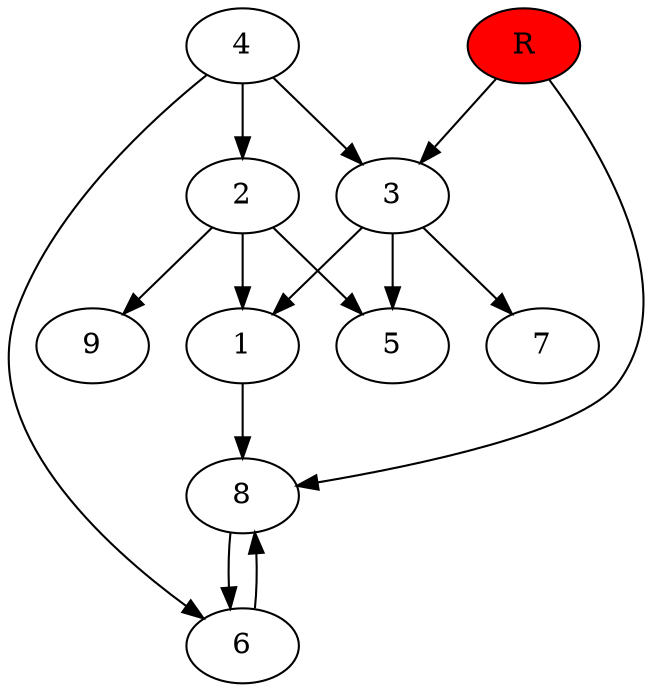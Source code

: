 digraph prb6053 {
	1
	2
	3
	4
	5
	6
	7
	8
	R [fillcolor="#ff0000" style=filled]
	1 -> 8
	2 -> 1
	2 -> 5
	2 -> 9
	3 -> 1
	3 -> 5
	3 -> 7
	4 -> 2
	4 -> 3
	4 -> 6
	6 -> 8
	8 -> 6
	R -> 3
	R -> 8
}
